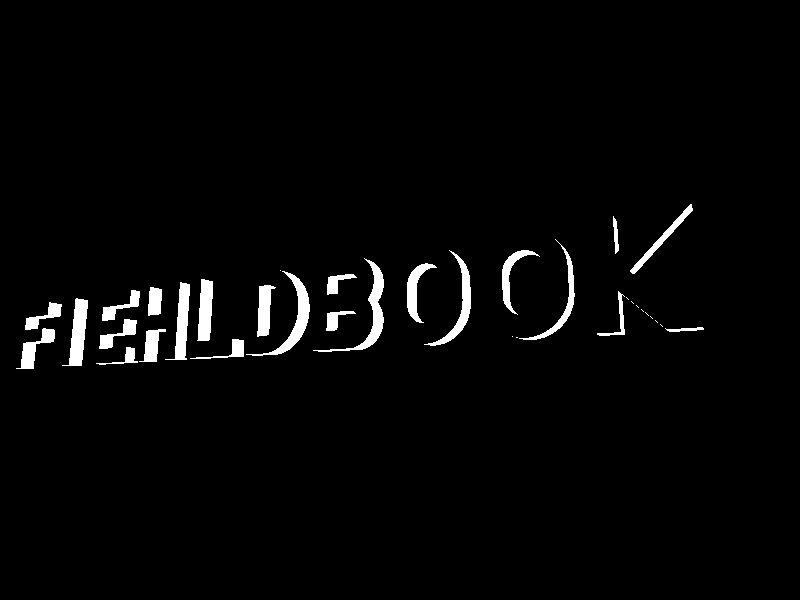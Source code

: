 #include "colors.inc"           // Standard colors library
#include "shapes.inc"           // Commonly used object shapes
#include "textures.inc"         // LOTS of neat textures.  Lots of NEW textures.
#include "stones.inc"
#include "chars.inc"

light_source {< 25, -5.5, -26> color White}

camera 
   {
   location  <25,   -5.5,   -26>
   direction <0.0,  0.0,  .97>
   up        <0.0,  1.0,  0>
   right     <4/3,  0.0,  0>
   look_at   <10,    0,   0>
   }


#declare BAMS = union
   {
   object {char_F translate <0,  0, 0>} 
   object {char_I translate <5,  0, 0>} 
   object {char_E translate <10, 0, 0>} 
   object {char_H translate <15, 0, 0>} 
   object {char_L translate <20, 0, 0>} 
   object {char_D translate <25, 0, 0>} 
   object {char_B translate <30, 0, 0>} 
   object {char_O translate <35, 0, 0>} 
   object {char_O translate <40, 0, 0>} 
   object {char_K translate <45, 0, 0>} 
   translate <2.5, 0, 0>
   translate <-25.5, -2.5, 0>
   }


plane
   {z 0
   pigment {Black}
   }

object
   {
   BAMS
   pigment {White}
   translate <0, 0, -1>
   }

object
   {
   BAMS
   pigment {Black}
   scale <1, 1, .0001>
   translate <0, 0, -1.0001>
   }
